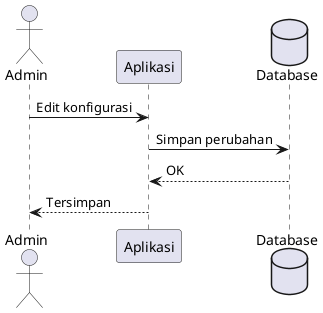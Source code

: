 @startuml
actor Admin
participant Aplikasi
database Database

Admin -> Aplikasi: Edit konfigurasi
Aplikasi -> Database: Simpan perubahan
Database --> Aplikasi: OK
Aplikasi --> Admin: Tersimpan
@enduml